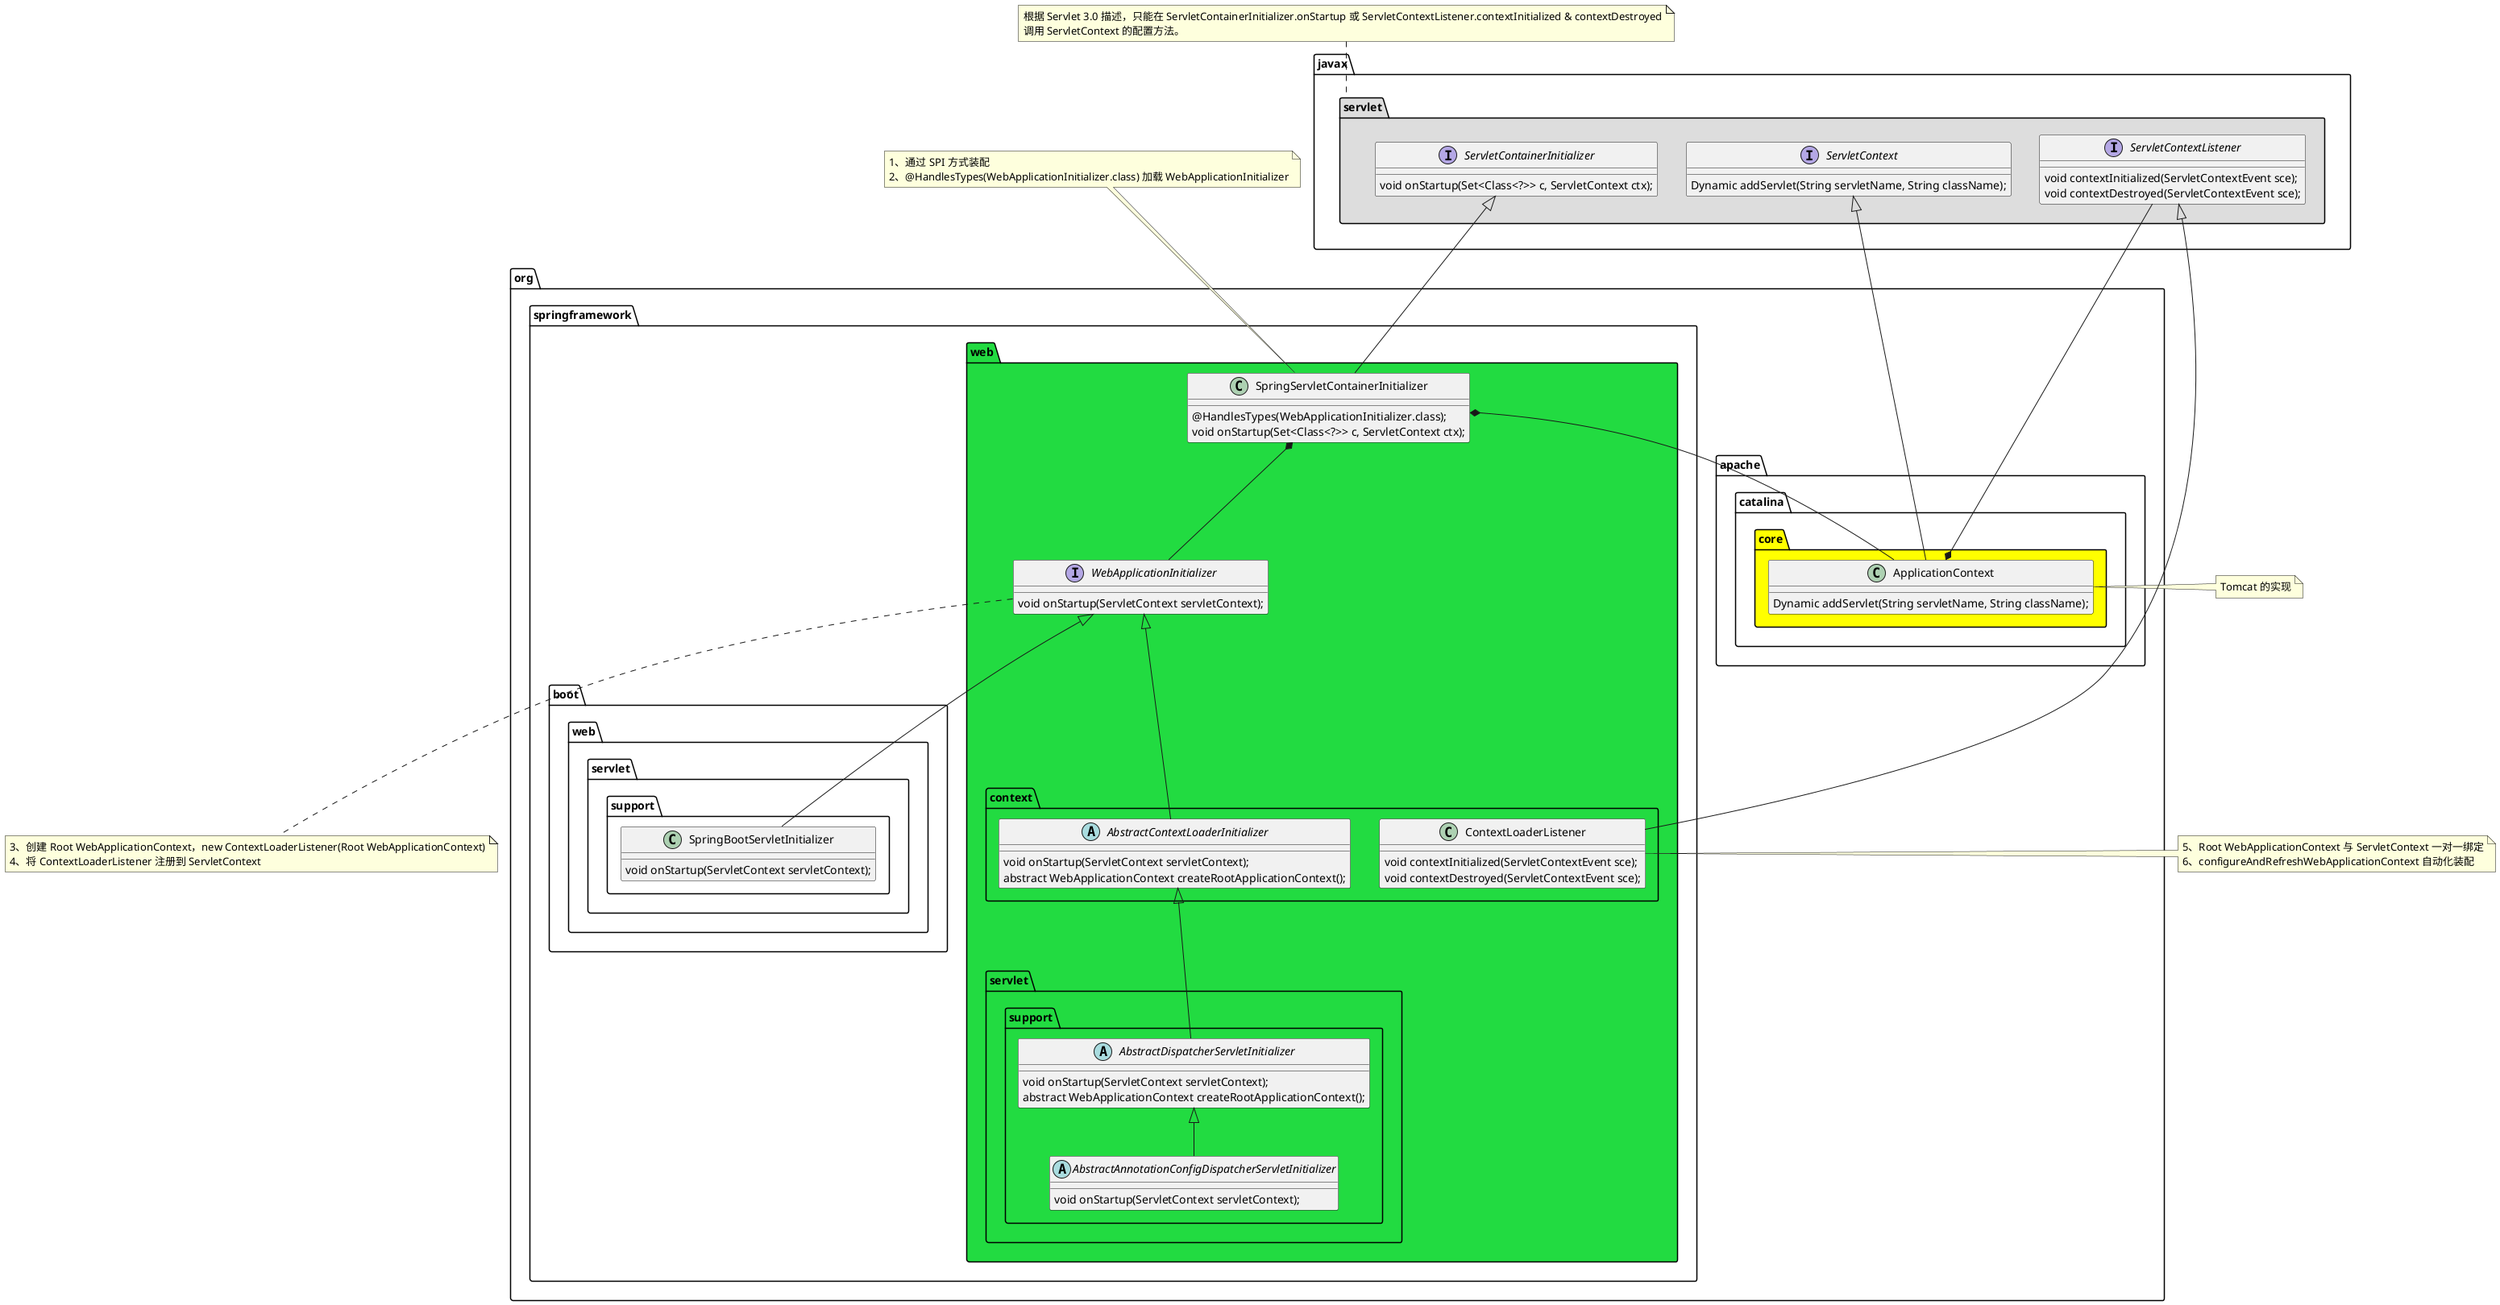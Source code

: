 @startuml

package javax.servlet #DDDDDD {
}
interface javax.servlet.ServletContext {
    Dynamic addServlet(String servletName, String className);
}
interface javax.servlet.ServletContainerInitializer {
    void onStartup(Set<Class<?>> c, ServletContext ctx);
}
interface javax.servlet.ServletContextListener {
    void contextInitialized(ServletContextEvent sce);
    void contextDestroyed(ServletContextEvent sce);
}
note top of javax.servlet
 根据 Servlet 3.0 描述，只能在 ServletContainerInitializer.onStartup 或 ServletContextListener.contextInitialized & contextDestroyed
 调用 ServletContext 的配置方法。
end note

package org.apache.catalina.core #Yellow{
}
class org.apache.catalina.core.ApplicationContext {
    Dynamic addServlet(String servletName, String className);
}

'package org.springframework.context #22db41 {
'}
'interface org.springframework.context.ApplicationContext {
'    Dynamic addServlet(String servletName, String className);
'}
note right of org.apache.catalina.core.ApplicationContext: Tomcat 的实现

package org.springframework.web #22db41 {
}
package org.springframework.web.context #22db41 {
}
package org.springframework.web.servlet.support #22db41 {
}
class org.springframework.web.SpringServletContainerInitializer {
    @HandlesTypes(WebApplicationInitializer.class);
    void onStartup(Set<Class<?>> c, ServletContext ctx);
}
note top of org.springframework.web.SpringServletContainerInitializer
    1、通过 SPI 方式装配
    2、@HandlesTypes(WebApplicationInitializer.class) 加载 WebApplicationInitializer
end note

class org.springframework.web.context.ContextLoaderListener {
    void contextInitialized(ServletContextEvent sce);
    void contextDestroyed(ServletContextEvent sce);
}
note right of org.springframework.web.context.ContextLoaderListener
 5、Root WebApplicationContext 与 ServletContext 一对一绑定
 6、configureAndRefreshWebApplicationContext 自动化装配
end note

interface org.springframework.web.WebApplicationInitializer {
    void onStartup(ServletContext servletContext);
}
note bottom of org.springframework.web.WebApplicationInitializer
 3、创建 Root WebApplicationContext，new ContextLoaderListener(Root WebApplicationContext)
 4、将 ContextLoaderListener 注册到 ServletContext
end note

abstract org.springframework.web.context.AbstractContextLoaderInitializer {
    void onStartup(ServletContext servletContext);
    abstract WebApplicationContext createRootApplicationContext();
}
abstract org.springframework.web.servlet.support.AbstractDispatcherServletInitializer {
    void onStartup(ServletContext servletContext);
    abstract WebApplicationContext createRootApplicationContext();
}
abstract org.springframework.web.servlet.support.AbstractAnnotationConfigDispatcherServletInitializer {
    void onStartup(ServletContext servletContext);
}
class org.springframework.boot.web.servlet.support.SpringBootServletInitializer {
    void onStartup(ServletContext servletContext);
}

org.springframework.web.SpringServletContainerInitializer  *-- org.apache.catalina.core.ApplicationContext
javax.servlet.ServletContext <|-- org.apache.catalina.core.ApplicationContext
javax.servlet.ServletContextListener --* org.apache.catalina.core.ApplicationContext
'org.springframework.context.ApplicationContext --* org.springframework.web.context.ContextLoaderListener
javax.servlet.ServletContainerInitializer <|-- org.springframework.web.SpringServletContainerInitializer
javax.servlet.ServletContextListener <|-- org.springframework.web.context.ContextLoaderListener

org.springframework.web.SpringServletContainerInitializer *-- org.springframework.web.WebApplicationInitializer
org.springframework.web.WebApplicationInitializer <|-- org.springframework.web.context.AbstractContextLoaderInitializer
org.springframework.web.context.AbstractContextLoaderInitializer <|-- org.springframework.web.servlet.support.AbstractDispatcherServletInitializer
org.springframework.web.servlet.support.AbstractDispatcherServletInitializer <|-- org.springframework.web.servlet.support.AbstractAnnotationConfigDispatcherServletInitializer
org.springframework.web.WebApplicationInitializer <|-- org.springframework.boot.web.servlet.support.SpringBootServletInitializer



@enduml